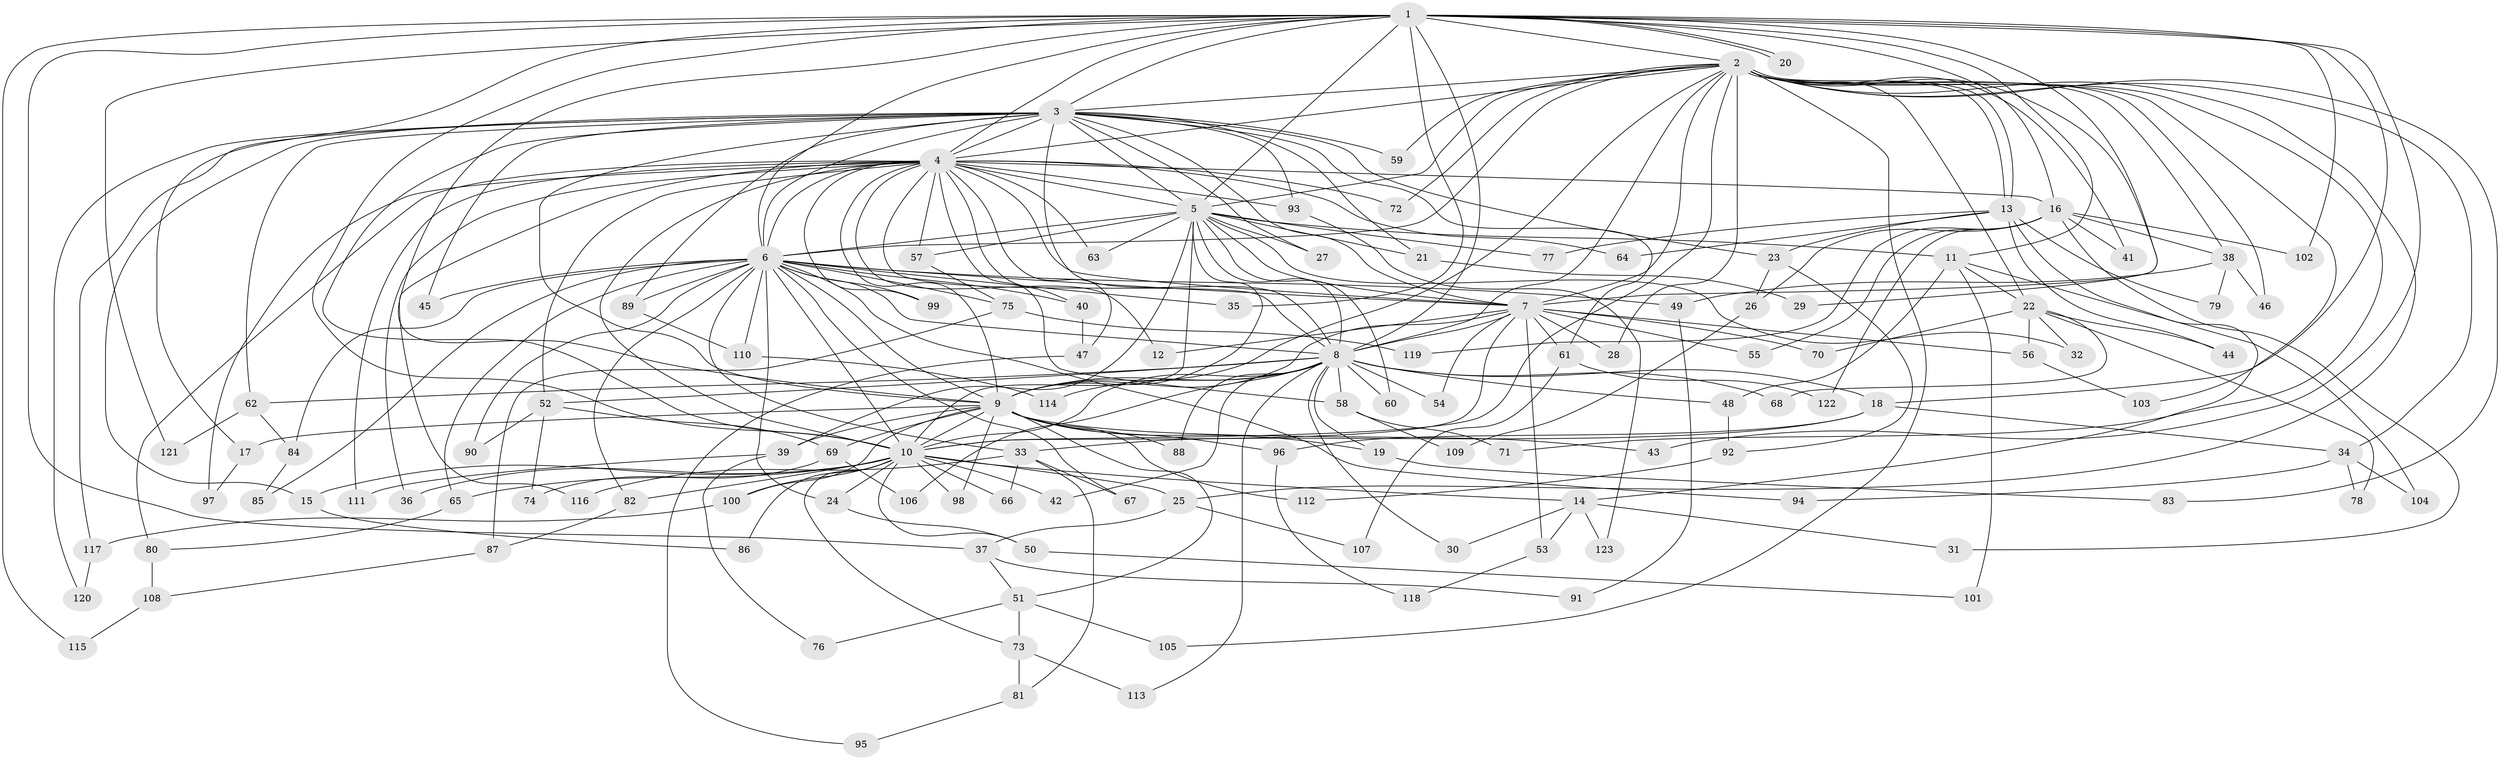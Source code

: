 // Generated by graph-tools (version 1.1) at 2025/25/03/09/25 03:25:46]
// undirected, 123 vertices, 271 edges
graph export_dot {
graph [start="1"]
  node [color=gray90,style=filled];
  1;
  2;
  3;
  4;
  5;
  6;
  7;
  8;
  9;
  10;
  11;
  12;
  13;
  14;
  15;
  16;
  17;
  18;
  19;
  20;
  21;
  22;
  23;
  24;
  25;
  26;
  27;
  28;
  29;
  30;
  31;
  32;
  33;
  34;
  35;
  36;
  37;
  38;
  39;
  40;
  41;
  42;
  43;
  44;
  45;
  46;
  47;
  48;
  49;
  50;
  51;
  52;
  53;
  54;
  55;
  56;
  57;
  58;
  59;
  60;
  61;
  62;
  63;
  64;
  65;
  66;
  67;
  68;
  69;
  70;
  71;
  72;
  73;
  74;
  75;
  76;
  77;
  78;
  79;
  80;
  81;
  82;
  83;
  84;
  85;
  86;
  87;
  88;
  89;
  90;
  91;
  92;
  93;
  94;
  95;
  96;
  97;
  98;
  99;
  100;
  101;
  102;
  103;
  104;
  105;
  106;
  107;
  108;
  109;
  110;
  111;
  112;
  113;
  114;
  115;
  116;
  117;
  118;
  119;
  120;
  121;
  122;
  123;
  1 -- 2;
  1 -- 3;
  1 -- 4;
  1 -- 5;
  1 -- 6;
  1 -- 7;
  1 -- 8;
  1 -- 9;
  1 -- 10;
  1 -- 11;
  1 -- 16;
  1 -- 17;
  1 -- 18;
  1 -- 20;
  1 -- 20;
  1 -- 35;
  1 -- 37;
  1 -- 43;
  1 -- 102;
  1 -- 115;
  1 -- 121;
  2 -- 3;
  2 -- 4;
  2 -- 5;
  2 -- 6;
  2 -- 7;
  2 -- 8;
  2 -- 9;
  2 -- 10;
  2 -- 13;
  2 -- 13;
  2 -- 22;
  2 -- 25;
  2 -- 28;
  2 -- 29;
  2 -- 34;
  2 -- 38;
  2 -- 41;
  2 -- 46;
  2 -- 59;
  2 -- 71;
  2 -- 72;
  2 -- 83;
  2 -- 103;
  2 -- 105;
  3 -- 4;
  3 -- 5;
  3 -- 6;
  3 -- 7;
  3 -- 8;
  3 -- 9;
  3 -- 10;
  3 -- 15;
  3 -- 21;
  3 -- 23;
  3 -- 27;
  3 -- 45;
  3 -- 59;
  3 -- 61;
  3 -- 62;
  3 -- 89;
  3 -- 93;
  3 -- 117;
  3 -- 120;
  4 -- 5;
  4 -- 6;
  4 -- 7;
  4 -- 8;
  4 -- 9;
  4 -- 10;
  4 -- 12;
  4 -- 16;
  4 -- 36;
  4 -- 40;
  4 -- 47;
  4 -- 52;
  4 -- 57;
  4 -- 58;
  4 -- 63;
  4 -- 64;
  4 -- 72;
  4 -- 80;
  4 -- 93;
  4 -- 97;
  4 -- 99;
  4 -- 111;
  4 -- 116;
  5 -- 6;
  5 -- 7;
  5 -- 8;
  5 -- 9;
  5 -- 10;
  5 -- 11;
  5 -- 21;
  5 -- 27;
  5 -- 32;
  5 -- 39;
  5 -- 57;
  5 -- 60;
  5 -- 63;
  5 -- 77;
  6 -- 7;
  6 -- 8;
  6 -- 9;
  6 -- 10;
  6 -- 24;
  6 -- 33;
  6 -- 35;
  6 -- 40;
  6 -- 45;
  6 -- 49;
  6 -- 65;
  6 -- 67;
  6 -- 75;
  6 -- 82;
  6 -- 84;
  6 -- 85;
  6 -- 89;
  6 -- 90;
  6 -- 94;
  6 -- 99;
  6 -- 110;
  7 -- 8;
  7 -- 9;
  7 -- 10;
  7 -- 12;
  7 -- 28;
  7 -- 53;
  7 -- 54;
  7 -- 55;
  7 -- 56;
  7 -- 61;
  7 -- 70;
  8 -- 9;
  8 -- 10;
  8 -- 18;
  8 -- 19;
  8 -- 30;
  8 -- 42;
  8 -- 48;
  8 -- 52;
  8 -- 54;
  8 -- 58;
  8 -- 60;
  8 -- 62;
  8 -- 68;
  8 -- 88;
  8 -- 106;
  8 -- 113;
  8 -- 114;
  9 -- 10;
  9 -- 17;
  9 -- 19;
  9 -- 39;
  9 -- 43;
  9 -- 51;
  9 -- 69;
  9 -- 88;
  9 -- 96;
  9 -- 98;
  9 -- 100;
  9 -- 112;
  10 -- 14;
  10 -- 15;
  10 -- 24;
  10 -- 25;
  10 -- 36;
  10 -- 42;
  10 -- 50;
  10 -- 65;
  10 -- 66;
  10 -- 73;
  10 -- 82;
  10 -- 86;
  10 -- 98;
  10 -- 100;
  11 -- 22;
  11 -- 48;
  11 -- 101;
  11 -- 104;
  13 -- 14;
  13 -- 23;
  13 -- 44;
  13 -- 64;
  13 -- 77;
  13 -- 79;
  14 -- 30;
  14 -- 31;
  14 -- 53;
  14 -- 123;
  15 -- 86;
  16 -- 26;
  16 -- 31;
  16 -- 38;
  16 -- 41;
  16 -- 55;
  16 -- 102;
  16 -- 119;
  16 -- 122;
  17 -- 97;
  18 -- 33;
  18 -- 34;
  18 -- 96;
  19 -- 83;
  21 -- 29;
  22 -- 32;
  22 -- 44;
  22 -- 56;
  22 -- 68;
  22 -- 70;
  22 -- 78;
  23 -- 26;
  23 -- 92;
  24 -- 50;
  25 -- 37;
  25 -- 107;
  26 -- 109;
  33 -- 66;
  33 -- 67;
  33 -- 81;
  33 -- 116;
  34 -- 78;
  34 -- 94;
  34 -- 104;
  37 -- 51;
  37 -- 91;
  38 -- 46;
  38 -- 49;
  38 -- 79;
  39 -- 76;
  39 -- 111;
  40 -- 47;
  47 -- 95;
  48 -- 92;
  49 -- 91;
  50 -- 101;
  51 -- 73;
  51 -- 76;
  51 -- 105;
  52 -- 69;
  52 -- 74;
  52 -- 90;
  53 -- 118;
  56 -- 103;
  57 -- 75;
  58 -- 71;
  58 -- 109;
  61 -- 107;
  61 -- 122;
  62 -- 84;
  62 -- 121;
  65 -- 80;
  69 -- 74;
  69 -- 106;
  73 -- 81;
  73 -- 113;
  75 -- 87;
  75 -- 119;
  80 -- 108;
  81 -- 95;
  82 -- 87;
  84 -- 85;
  87 -- 108;
  89 -- 110;
  92 -- 112;
  93 -- 123;
  96 -- 118;
  100 -- 117;
  108 -- 115;
  110 -- 114;
  117 -- 120;
}
